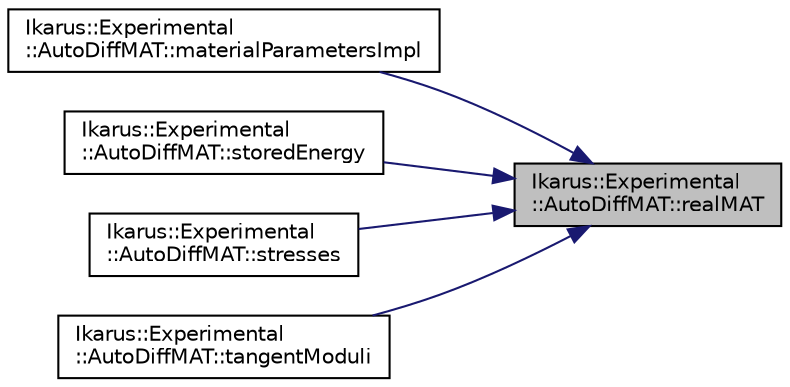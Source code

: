 digraph "Ikarus::Experimental::AutoDiffMAT::realMAT"
{
 // LATEX_PDF_SIZE
  edge [fontname="Helvetica",fontsize="10",labelfontname="Helvetica",labelfontsize="10"];
  node [fontname="Helvetica",fontsize="10",shape=record];
  rankdir="RL";
  Node1 [label="Ikarus::Experimental\l::AutoDiffMAT::realMAT",height=0.2,width=0.4,color="black", fillcolor="grey75", style="filled", fontcolor="black",tooltip="Get the reference to the base material."];
  Node1 -> Node2 [dir="back",color="midnightblue",fontsize="10",style="solid",fontname="Helvetica"];
  Node2 [label="Ikarus::Experimental\l::AutoDiffMAT::materialParametersImpl",height=0.2,width=0.4,color="black", fillcolor="white", style="filled",URL="$a01362.html#a2e8eefa09ee71009214007008991c7b7",tooltip="Returns the material parameters stored in the material."];
  Node1 -> Node3 [dir="back",color="midnightblue",fontsize="10",style="solid",fontname="Helvetica"];
  Node3 [label="Ikarus::Experimental\l::AutoDiffMAT::storedEnergy",height=0.2,width=0.4,color="black", fillcolor="white", style="filled",URL="$a01362.html#a54d99b342a6c12ddd2ee3b748ca3d99f",tooltip="Computes the stored energy in the underlying material model."];
  Node1 -> Node4 [dir="back",color="midnightblue",fontsize="10",style="solid",fontname="Helvetica"];
  Node4 [label="Ikarus::Experimental\l::AutoDiffMAT::stresses",height=0.2,width=0.4,color="black", fillcolor="white", style="filled",URL="$a01362.html#aa58ea268a050d8f2735e5098a0d519df",tooltip="Computes the stresses in the underlying material model."];
  Node1 -> Node5 [dir="back",color="midnightblue",fontsize="10",style="solid",fontname="Helvetica"];
  Node5 [label="Ikarus::Experimental\l::AutoDiffMAT::tangentModuli",height=0.2,width=0.4,color="black", fillcolor="white", style="filled",URL="$a01362.html#abd22c052743105a646c9cb16d531c57a",tooltip="Computes the tangent moduli in the underlying material model."];
}
